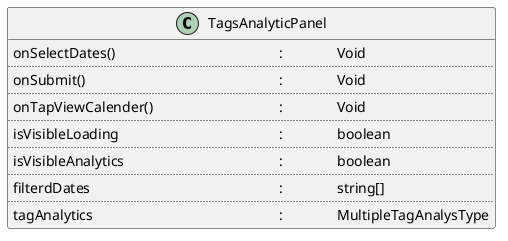 @startuml tag analytics panel class diagram

class TagsAnalyticPanel {
  onSelectDates() \t\t\t\t\t\t : \t\t Void
  ..
  onSubmit() \t\t\t\t\t\t\t : \t\t Void
  ..
  onTapViewCalender() \t\t\t\t\t : \t\t Void
  ..
  isVisibleLoading \t\t\t\t\t\t : \t\t boolean
  ..
  isVisibleAnalytics \t\t\t\t\t\t : \t\t boolean
  ..
  filterdDates \t\t\t\t\t\t\t : \t\t string[]
  ..
  tagAnalytics \t\t\t\t\t\t\t : \t\t MultipleTagAnalysType
}

@enduml